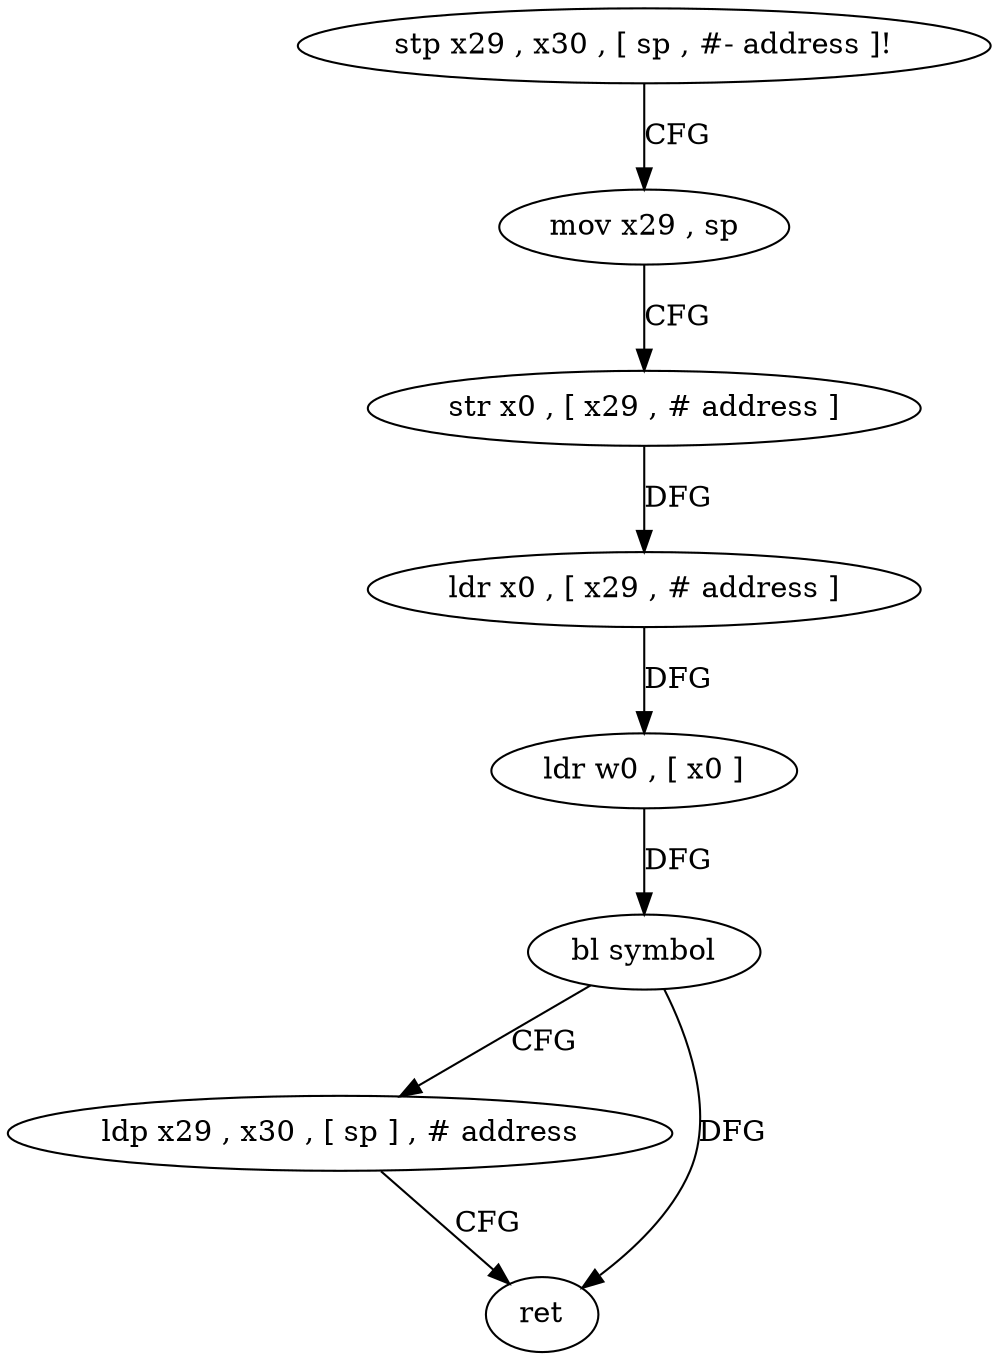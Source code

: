 digraph "func" {
"4521468" [label = "stp x29 , x30 , [ sp , #- address ]!" ]
"4521472" [label = "mov x29 , sp" ]
"4521476" [label = "str x0 , [ x29 , # address ]" ]
"4521480" [label = "ldr x0 , [ x29 , # address ]" ]
"4521484" [label = "ldr w0 , [ x0 ]" ]
"4521488" [label = "bl symbol" ]
"4521492" [label = "ldp x29 , x30 , [ sp ] , # address" ]
"4521496" [label = "ret" ]
"4521468" -> "4521472" [ label = "CFG" ]
"4521472" -> "4521476" [ label = "CFG" ]
"4521476" -> "4521480" [ label = "DFG" ]
"4521480" -> "4521484" [ label = "DFG" ]
"4521484" -> "4521488" [ label = "DFG" ]
"4521488" -> "4521492" [ label = "CFG" ]
"4521488" -> "4521496" [ label = "DFG" ]
"4521492" -> "4521496" [ label = "CFG" ]
}

